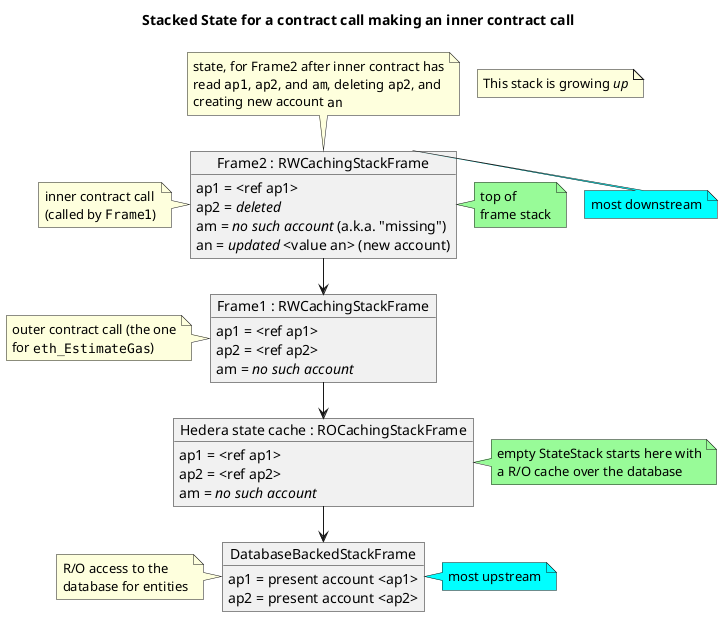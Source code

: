 @startuml
!pragma layout smetana
title Stacked State for a contract call making an inner contract call

object "Frame2 : RWCachingStackFrame" as Frame2 {
   ap1 = <ref ap1>
   ap2 = //deleted//
   am = //no such account// (a.k.a. "missing")
   an = //updated// <value an> (new account)
}

object "Frame1 : RWCachingStackFrame" as Frame1 {
   ap1 = <ref ap1>
   ap2 = <ref ap2>
   am = //no such account//
}

object "Hedera state cache : ROCachingStackFrame" as ROCache {
   ap1 = <ref ap1>
   ap2 = <ref ap2>
   am = //no such account//
}
object "DatabaseBackedStackFrame" as  DBAccess {
   ap1 = present account <ap1>
   ap2 = present account <ap2>
}

Frame2 --> Frame1
Frame1 --> ROCache
ROCache --> DBAccess


note as Title
   state, for Frame2 after inner contract has
   read ""ap1"", ""ap2"", and ""am"", deleting ""ap2"", and
   creating new account ""an""
end note
Title --[hidden]>Frame2
note right of Frame2 #cyan: most downstream
note right of Frame2 #palegreen : top of\nframe stack
note left of Frame2 : inner contract call\n(called by ""Frame1"")
note left of Frame1 : outer contract call (the one\nfor ""eth_EstimateGas"")
note right of ROCache #palegreen: empty StateStack starts here with\na R/O cache over the database
note left of DBAccess : R/O access to the\ndatabase for entities
note right of DBAccess #cyan: most upstream

note "This stack is growing //up//" as N1
@enduml
